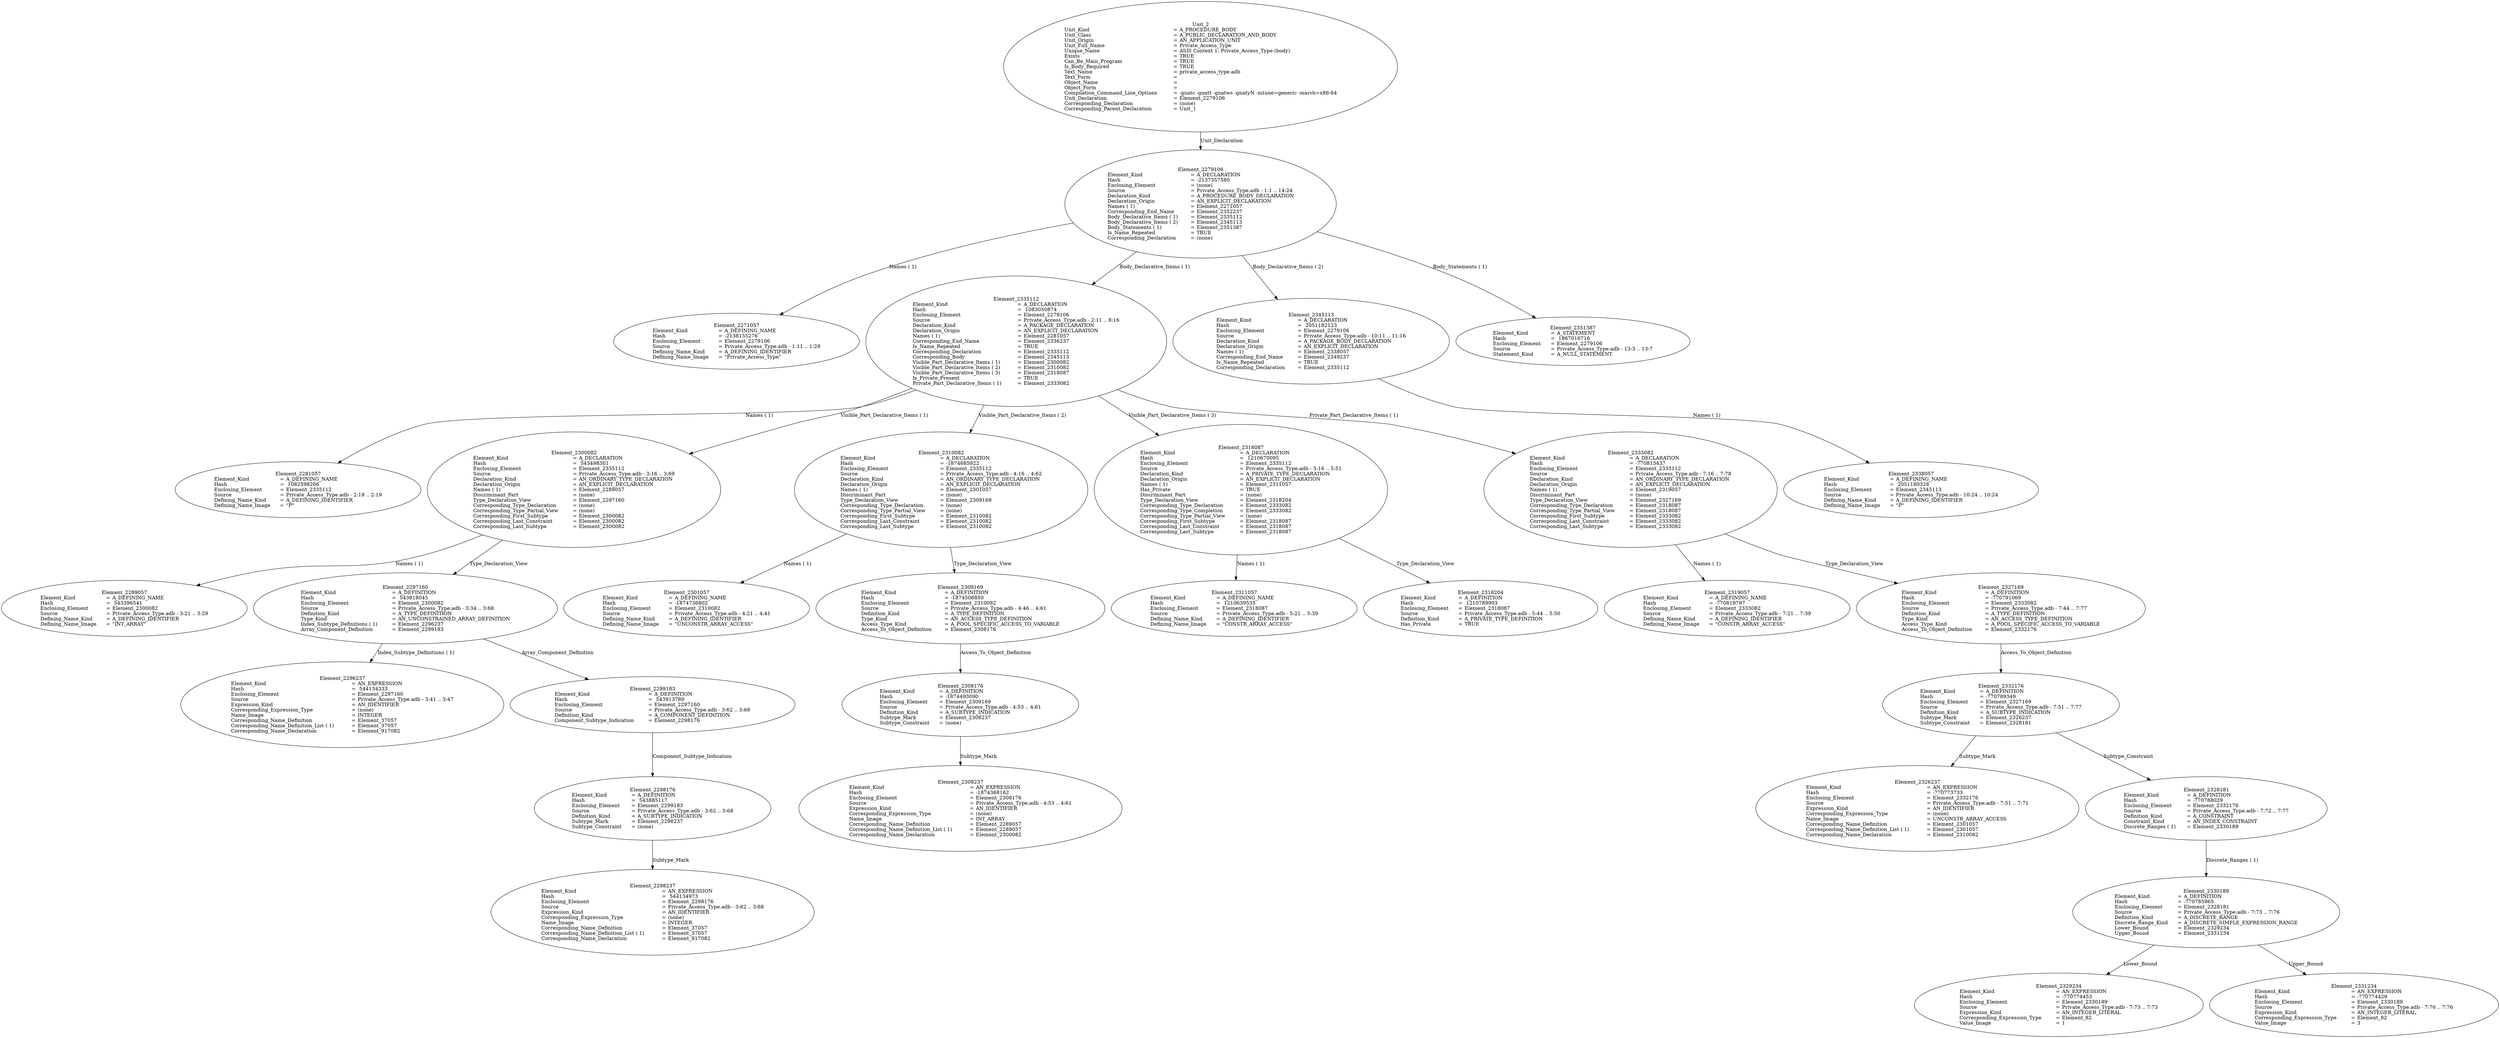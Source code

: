 digraph "private_access_type.adt" {
  Unit_2 -> Element_2279106
      [ label=Unit_Declaration ];
  Unit_2
      [ label=<<TABLE BORDER="0" CELLBORDER="0" CELLSPACING="0" CELLPADDING="0"> 
          <TR><TD COLSPAN="3">Unit_2</TD></TR>
          <TR><TD ALIGN="LEFT">Unit_Kind   </TD><TD> = </TD><TD ALIGN="LEFT">A_PROCEDURE_BODY</TD></TR>
          <TR><TD ALIGN="LEFT">Unit_Class   </TD><TD> = </TD><TD ALIGN="LEFT">A_PUBLIC_DECLARATION_AND_BODY</TD></TR>
          <TR><TD ALIGN="LEFT">Unit_Origin   </TD><TD> = </TD><TD ALIGN="LEFT">AN_APPLICATION_UNIT</TD></TR>
          <TR><TD ALIGN="LEFT">Unit_Full_Name    </TD><TD> = </TD><TD ALIGN="LEFT">Private_Access_Type</TD></TR>
          <TR><TD ALIGN="LEFT">Unique_Name   </TD><TD> = </TD><TD ALIGN="LEFT">ASIS Context 1: Private_Access_Type (body)</TD></TR>
          <TR><TD ALIGN="LEFT">Exists  </TD><TD> = </TD><TD ALIGN="LEFT">TRUE</TD></TR>
          <TR><TD ALIGN="LEFT">Can_Be_Main_Program     </TD><TD> = </TD><TD ALIGN="LEFT">TRUE</TD></TR>
          <TR><TD ALIGN="LEFT">Is_Body_Required     </TD><TD> = </TD><TD ALIGN="LEFT">TRUE</TD></TR>
          <TR><TD ALIGN="LEFT">Text_Name   </TD><TD> = </TD><TD ALIGN="LEFT">private_access_type.adb</TD></TR>
          <TR><TD ALIGN="LEFT">Text_Form   </TD><TD> = </TD><TD ALIGN="LEFT"></TD></TR>
          <TR><TD ALIGN="LEFT">Object_Name   </TD><TD> = </TD><TD ALIGN="LEFT"></TD></TR>
          <TR><TD ALIGN="LEFT">Object_Form   </TD><TD> = </TD><TD ALIGN="LEFT"></TD></TR>
          <TR><TD ALIGN="LEFT">Compilation_Command_Line_Options         </TD><TD> = </TD><TD ALIGN="LEFT">-gnatc -gnatt -gnatws -gnatyN -mtune=generic -march=x86-64</TD></TR>
          <TR><TD ALIGN="LEFT">Unit_Declaration     </TD><TD> = </TD><TD ALIGN="LEFT">Element_2279106</TD></TR>
          <TR><TD ALIGN="LEFT">Corresponding_Declaration       </TD><TD> = </TD><TD ALIGN="LEFT">(none)</TD></TR>
          <TR><TD ALIGN="LEFT">Corresponding_Parent_Declaration         </TD><TD> = </TD><TD ALIGN="LEFT">Unit_1</TD></TR>
          </TABLE>> ];
  Element_2279106 -> Element_2271057
      [ label="Names ( 1)" ];
  Element_2279106 -> Element_2335112
      [ label="Body_Declarative_Items ( 1)" ];
  Element_2279106 -> Element_2345113
      [ label="Body_Declarative_Items ( 2)" ];
  Element_2279106 -> Element_2351387
      [ label="Body_Statements ( 1)" ];
  Element_2279106
      [ label=<<TABLE BORDER="0" CELLBORDER="0" CELLSPACING="0" CELLPADDING="0"> 
          <TR><TD COLSPAN="3">Element_2279106</TD></TR>
          <TR><TD ALIGN="LEFT">Element_Kind    </TD><TD> = </TD><TD ALIGN="LEFT">A_DECLARATION</TD></TR>
          <TR><TD ALIGN="LEFT">Hash  </TD><TD> = </TD><TD ALIGN="LEFT">-2137357580</TD></TR>
          <TR><TD ALIGN="LEFT">Enclosing_Element     </TD><TD> = </TD><TD ALIGN="LEFT">(none)</TD></TR>
          <TR><TD ALIGN="LEFT">Source  </TD><TD> = </TD><TD ALIGN="LEFT">Private_Access_Type.adb - 1:1 .. 14:24</TD></TR>
          <TR><TD ALIGN="LEFT">Declaration_Kind     </TD><TD> = </TD><TD ALIGN="LEFT">A_PROCEDURE_BODY_DECLARATION</TD></TR>
          <TR><TD ALIGN="LEFT">Declaration_Origin     </TD><TD> = </TD><TD ALIGN="LEFT">AN_EXPLICIT_DECLARATION</TD></TR>
          <TR><TD ALIGN="LEFT">Names ( 1)   </TD><TD> = </TD><TD ALIGN="LEFT">Element_2271057</TD></TR>
          <TR><TD ALIGN="LEFT">Corresponding_End_Name      </TD><TD> = </TD><TD ALIGN="LEFT">Element_2352237</TD></TR>
          <TR><TD ALIGN="LEFT">Body_Declarative_Items ( 1)       </TD><TD> = </TD><TD ALIGN="LEFT">Element_2335112</TD></TR>
          <TR><TD ALIGN="LEFT">Body_Declarative_Items ( 2)       </TD><TD> = </TD><TD ALIGN="LEFT">Element_2345113</TD></TR>
          <TR><TD ALIGN="LEFT">Body_Statements ( 1)      </TD><TD> = </TD><TD ALIGN="LEFT">Element_2351387</TD></TR>
          <TR><TD ALIGN="LEFT">Is_Name_Repeated     </TD><TD> = </TD><TD ALIGN="LEFT">TRUE</TD></TR>
          <TR><TD ALIGN="LEFT">Corresponding_Declaration       </TD><TD> = </TD><TD ALIGN="LEFT">(none)</TD></TR>
          </TABLE>> ];
  Element_2271057
      [ label=<<TABLE BORDER="0" CELLBORDER="0" CELLSPACING="0" CELLPADDING="0"> 
          <TR><TD COLSPAN="3">Element_2271057</TD></TR>
          <TR><TD ALIGN="LEFT">Element_Kind    </TD><TD> = </TD><TD ALIGN="LEFT">A_DEFINING_NAME</TD></TR>
          <TR><TD ALIGN="LEFT">Hash  </TD><TD> = </TD><TD ALIGN="LEFT">-2138155276</TD></TR>
          <TR><TD ALIGN="LEFT">Enclosing_Element     </TD><TD> = </TD><TD ALIGN="LEFT">Element_2279106</TD></TR>
          <TR><TD ALIGN="LEFT">Source  </TD><TD> = </TD><TD ALIGN="LEFT">Private_Access_Type.adb - 1:11 .. 1:29</TD></TR>
          <TR><TD ALIGN="LEFT">Defining_Name_Kind     </TD><TD> = </TD><TD ALIGN="LEFT">A_DEFINING_IDENTIFIER</TD></TR>
          <TR><TD ALIGN="LEFT">Defining_Name_Image     </TD><TD> = </TD><TD ALIGN="LEFT">"Private_Access_Type"</TD></TR>
          </TABLE>> ];
  Element_2335112 -> Element_2281057
      [ label="Names ( 1)" ];
  Element_2335112 -> Element_2300082
      [ label="Visible_Part_Declarative_Items ( 1)" ];
  Element_2335112 -> Element_2310082
      [ label="Visible_Part_Declarative_Items ( 2)" ];
  Element_2335112 -> Element_2318087
      [ label="Visible_Part_Declarative_Items ( 3)" ];
  Element_2335112 -> Element_2333082
      [ label="Private_Part_Declarative_Items ( 1)" ];
  Element_2335112
      [ label=<<TABLE BORDER="0" CELLBORDER="0" CELLSPACING="0" CELLPADDING="0"> 
          <TR><TD COLSPAN="3">Element_2335112</TD></TR>
          <TR><TD ALIGN="LEFT">Element_Kind    </TD><TD> = </TD><TD ALIGN="LEFT">A_DECLARATION</TD></TR>
          <TR><TD ALIGN="LEFT">Hash  </TD><TD> = </TD><TD ALIGN="LEFT"> 1083050874</TD></TR>
          <TR><TD ALIGN="LEFT">Enclosing_Element     </TD><TD> = </TD><TD ALIGN="LEFT">Element_2279106</TD></TR>
          <TR><TD ALIGN="LEFT">Source  </TD><TD> = </TD><TD ALIGN="LEFT">Private_Access_Type.adb - 2:11 .. 8:16</TD></TR>
          <TR><TD ALIGN="LEFT">Declaration_Kind     </TD><TD> = </TD><TD ALIGN="LEFT">A_PACKAGE_DECLARATION</TD></TR>
          <TR><TD ALIGN="LEFT">Declaration_Origin     </TD><TD> = </TD><TD ALIGN="LEFT">AN_EXPLICIT_DECLARATION</TD></TR>
          <TR><TD ALIGN="LEFT">Names ( 1)   </TD><TD> = </TD><TD ALIGN="LEFT">Element_2281057</TD></TR>
          <TR><TD ALIGN="LEFT">Corresponding_End_Name      </TD><TD> = </TD><TD ALIGN="LEFT">Element_2336237</TD></TR>
          <TR><TD ALIGN="LEFT">Is_Name_Repeated     </TD><TD> = </TD><TD ALIGN="LEFT">TRUE</TD></TR>
          <TR><TD ALIGN="LEFT">Corresponding_Declaration       </TD><TD> = </TD><TD ALIGN="LEFT">Element_2335112</TD></TR>
          <TR><TD ALIGN="LEFT">Corresponding_Body     </TD><TD> = </TD><TD ALIGN="LEFT">Element_2345113</TD></TR>
          <TR><TD ALIGN="LEFT">Visible_Part_Declarative_Items ( 1)         </TD><TD> = </TD><TD ALIGN="LEFT">Element_2300082</TD></TR>
          <TR><TD ALIGN="LEFT">Visible_Part_Declarative_Items ( 2)         </TD><TD> = </TD><TD ALIGN="LEFT">Element_2310082</TD></TR>
          <TR><TD ALIGN="LEFT">Visible_Part_Declarative_Items ( 3)         </TD><TD> = </TD><TD ALIGN="LEFT">Element_2318087</TD></TR>
          <TR><TD ALIGN="LEFT">Is_Private_Present     </TD><TD> = </TD><TD ALIGN="LEFT">TRUE</TD></TR>
          <TR><TD ALIGN="LEFT">Private_Part_Declarative_Items ( 1)         </TD><TD> = </TD><TD ALIGN="LEFT">Element_2333082</TD></TR>
          </TABLE>> ];
  Element_2281057
      [ label=<<TABLE BORDER="0" CELLBORDER="0" CELLSPACING="0" CELLPADDING="0"> 
          <TR><TD COLSPAN="3">Element_2281057</TD></TR>
          <TR><TD ALIGN="LEFT">Element_Kind    </TD><TD> = </TD><TD ALIGN="LEFT">A_DEFINING_NAME</TD></TR>
          <TR><TD ALIGN="LEFT">Hash  </TD><TD> = </TD><TD ALIGN="LEFT"> 1082598266</TD></TR>
          <TR><TD ALIGN="LEFT">Enclosing_Element     </TD><TD> = </TD><TD ALIGN="LEFT">Element_2335112</TD></TR>
          <TR><TD ALIGN="LEFT">Source  </TD><TD> = </TD><TD ALIGN="LEFT">Private_Access_Type.adb - 2:19 .. 2:19</TD></TR>
          <TR><TD ALIGN="LEFT">Defining_Name_Kind     </TD><TD> = </TD><TD ALIGN="LEFT">A_DEFINING_IDENTIFIER</TD></TR>
          <TR><TD ALIGN="LEFT">Defining_Name_Image     </TD><TD> = </TD><TD ALIGN="LEFT">"P"</TD></TR>
          </TABLE>> ];
  Element_2300082 -> Element_2289057
      [ label="Names ( 1)" ];
  Element_2300082 -> Element_2297160
      [ label=Type_Declaration_View ];
  Element_2300082
      [ label=<<TABLE BORDER="0" CELLBORDER="0" CELLSPACING="0" CELLPADDING="0"> 
          <TR><TD COLSPAN="3">Element_2300082</TD></TR>
          <TR><TD ALIGN="LEFT">Element_Kind    </TD><TD> = </TD><TD ALIGN="LEFT">A_DECLARATION</TD></TR>
          <TR><TD ALIGN="LEFT">Hash  </TD><TD> = </TD><TD ALIGN="LEFT"> 543498301</TD></TR>
          <TR><TD ALIGN="LEFT">Enclosing_Element     </TD><TD> = </TD><TD ALIGN="LEFT">Element_2335112</TD></TR>
          <TR><TD ALIGN="LEFT">Source  </TD><TD> = </TD><TD ALIGN="LEFT">Private_Access_Type.adb - 3:16 .. 3:69</TD></TR>
          <TR><TD ALIGN="LEFT">Declaration_Kind     </TD><TD> = </TD><TD ALIGN="LEFT">AN_ORDINARY_TYPE_DECLARATION</TD></TR>
          <TR><TD ALIGN="LEFT">Declaration_Origin     </TD><TD> = </TD><TD ALIGN="LEFT">AN_EXPLICIT_DECLARATION</TD></TR>
          <TR><TD ALIGN="LEFT">Names ( 1)   </TD><TD> = </TD><TD ALIGN="LEFT">Element_2289057</TD></TR>
          <TR><TD ALIGN="LEFT">Discriminant_Part     </TD><TD> = </TD><TD ALIGN="LEFT">(none)</TD></TR>
          <TR><TD ALIGN="LEFT">Type_Declaration_View      </TD><TD> = </TD><TD ALIGN="LEFT">Element_2297160</TD></TR>
          <TR><TD ALIGN="LEFT">Corresponding_Type_Declaration        </TD><TD> = </TD><TD ALIGN="LEFT">(none)</TD></TR>
          <TR><TD ALIGN="LEFT">Corresponding_Type_Partial_View        </TD><TD> = </TD><TD ALIGN="LEFT">(none)</TD></TR>
          <TR><TD ALIGN="LEFT">Corresponding_First_Subtype       </TD><TD> = </TD><TD ALIGN="LEFT">Element_2300082</TD></TR>
          <TR><TD ALIGN="LEFT">Corresponding_Last_Constraint        </TD><TD> = </TD><TD ALIGN="LEFT">Element_2300082</TD></TR>
          <TR><TD ALIGN="LEFT">Corresponding_Last_Subtype       </TD><TD> = </TD><TD ALIGN="LEFT">Element_2300082</TD></TR>
          </TABLE>> ];
  Element_2289057
      [ label=<<TABLE BORDER="0" CELLBORDER="0" CELLSPACING="0" CELLPADDING="0"> 
          <TR><TD COLSPAN="3">Element_2289057</TD></TR>
          <TR><TD ALIGN="LEFT">Element_Kind    </TD><TD> = </TD><TD ALIGN="LEFT">A_DEFINING_NAME</TD></TR>
          <TR><TD ALIGN="LEFT">Hash  </TD><TD> = </TD><TD ALIGN="LEFT"> 543396541</TD></TR>
          <TR><TD ALIGN="LEFT">Enclosing_Element     </TD><TD> = </TD><TD ALIGN="LEFT">Element_2300082</TD></TR>
          <TR><TD ALIGN="LEFT">Source  </TD><TD> = </TD><TD ALIGN="LEFT">Private_Access_Type.adb - 3:21 .. 3:29</TD></TR>
          <TR><TD ALIGN="LEFT">Defining_Name_Kind     </TD><TD> = </TD><TD ALIGN="LEFT">A_DEFINING_IDENTIFIER</TD></TR>
          <TR><TD ALIGN="LEFT">Defining_Name_Image     </TD><TD> = </TD><TD ALIGN="LEFT">"INT_ARRAY"</TD></TR>
          </TABLE>> ];
  Element_2297160 -> Element_2296237
      [ label="Index_Subtype_Definitions ( 1)" ];
  Element_2297160 -> Element_2299183
      [ label=Array_Component_Definition ];
  Element_2297160
      [ label=<<TABLE BORDER="0" CELLBORDER="0" CELLSPACING="0" CELLPADDING="0"> 
          <TR><TD COLSPAN="3">Element_2297160</TD></TR>
          <TR><TD ALIGN="LEFT">Element_Kind    </TD><TD> = </TD><TD ALIGN="LEFT">A_DEFINITION</TD></TR>
          <TR><TD ALIGN="LEFT">Hash  </TD><TD> = </TD><TD ALIGN="LEFT"> 543818045</TD></TR>
          <TR><TD ALIGN="LEFT">Enclosing_Element     </TD><TD> = </TD><TD ALIGN="LEFT">Element_2300082</TD></TR>
          <TR><TD ALIGN="LEFT">Source  </TD><TD> = </TD><TD ALIGN="LEFT">Private_Access_Type.adb - 3:34 .. 3:68</TD></TR>
          <TR><TD ALIGN="LEFT">Definition_Kind    </TD><TD> = </TD><TD ALIGN="LEFT">A_TYPE_DEFINITION</TD></TR>
          <TR><TD ALIGN="LEFT">Type_Kind   </TD><TD> = </TD><TD ALIGN="LEFT">AN_UNCONSTRAINED_ARRAY_DEFINITION</TD></TR>
          <TR><TD ALIGN="LEFT">Index_Subtype_Definitions ( 1)        </TD><TD> = </TD><TD ALIGN="LEFT">Element_2296237</TD></TR>
          <TR><TD ALIGN="LEFT">Array_Component_Definition       </TD><TD> = </TD><TD ALIGN="LEFT">Element_2299183</TD></TR>
          </TABLE>> ];
  Element_2296237
      [ label=<<TABLE BORDER="0" CELLBORDER="0" CELLSPACING="0" CELLPADDING="0"> 
          <TR><TD COLSPAN="3">Element_2296237</TD></TR>
          <TR><TD ALIGN="LEFT">Element_Kind    </TD><TD> = </TD><TD ALIGN="LEFT">AN_EXPRESSION</TD></TR>
          <TR><TD ALIGN="LEFT">Hash  </TD><TD> = </TD><TD ALIGN="LEFT"> 544134333</TD></TR>
          <TR><TD ALIGN="LEFT">Enclosing_Element     </TD><TD> = </TD><TD ALIGN="LEFT">Element_2297160</TD></TR>
          <TR><TD ALIGN="LEFT">Source  </TD><TD> = </TD><TD ALIGN="LEFT">Private_Access_Type.adb - 3:41 .. 3:47</TD></TR>
          <TR><TD ALIGN="LEFT">Expression_Kind    </TD><TD> = </TD><TD ALIGN="LEFT">AN_IDENTIFIER</TD></TR>
          <TR><TD ALIGN="LEFT">Corresponding_Expression_Type        </TD><TD> = </TD><TD ALIGN="LEFT">(none)</TD></TR>
          <TR><TD ALIGN="LEFT">Name_Image   </TD><TD> = </TD><TD ALIGN="LEFT">INTEGER</TD></TR>
          <TR><TD ALIGN="LEFT">Corresponding_Name_Definition        </TD><TD> = </TD><TD ALIGN="LEFT">Element_37057</TD></TR>
          <TR><TD ALIGN="LEFT">Corresponding_Name_Definition_List ( 1)          </TD><TD> = </TD><TD ALIGN="LEFT">Element_37057</TD></TR>
          <TR><TD ALIGN="LEFT">Corresponding_Name_Declaration        </TD><TD> = </TD><TD ALIGN="LEFT">Element_917082</TD></TR>
          </TABLE>> ];
  Element_2299183 -> Element_2298176
      [ label=Component_Subtype_Indication ];
  Element_2299183
      [ label=<<TABLE BORDER="0" CELLBORDER="0" CELLSPACING="0" CELLPADDING="0"> 
          <TR><TD COLSPAN="3">Element_2299183</TD></TR>
          <TR><TD ALIGN="LEFT">Element_Kind    </TD><TD> = </TD><TD ALIGN="LEFT">A_DEFINITION</TD></TR>
          <TR><TD ALIGN="LEFT">Hash  </TD><TD> = </TD><TD ALIGN="LEFT"> 543913789</TD></TR>
          <TR><TD ALIGN="LEFT">Enclosing_Element     </TD><TD> = </TD><TD ALIGN="LEFT">Element_2297160</TD></TR>
          <TR><TD ALIGN="LEFT">Source  </TD><TD> = </TD><TD ALIGN="LEFT">Private_Access_Type.adb - 3:62 .. 3:68</TD></TR>
          <TR><TD ALIGN="LEFT">Definition_Kind    </TD><TD> = </TD><TD ALIGN="LEFT">A_COMPONENT_DEFINITION</TD></TR>
          <TR><TD ALIGN="LEFT">Component_Subtype_Indication        </TD><TD> = </TD><TD ALIGN="LEFT">Element_2298176</TD></TR>
          </TABLE>> ];
  Element_2298176 -> Element_2298237
      [ label=Subtype_Mark ];
  Element_2298176
      [ label=<<TABLE BORDER="0" CELLBORDER="0" CELLSPACING="0" CELLPADDING="0"> 
          <TR><TD COLSPAN="3">Element_2298176</TD></TR>
          <TR><TD ALIGN="LEFT">Element_Kind    </TD><TD> = </TD><TD ALIGN="LEFT">A_DEFINITION</TD></TR>
          <TR><TD ALIGN="LEFT">Hash  </TD><TD> = </TD><TD ALIGN="LEFT"> 543885117</TD></TR>
          <TR><TD ALIGN="LEFT">Enclosing_Element     </TD><TD> = </TD><TD ALIGN="LEFT">Element_2299183</TD></TR>
          <TR><TD ALIGN="LEFT">Source  </TD><TD> = </TD><TD ALIGN="LEFT">Private_Access_Type.adb - 3:62 .. 3:68</TD></TR>
          <TR><TD ALIGN="LEFT">Definition_Kind    </TD><TD> = </TD><TD ALIGN="LEFT">A_SUBTYPE_INDICATION</TD></TR>
          <TR><TD ALIGN="LEFT">Subtype_Mark    </TD><TD> = </TD><TD ALIGN="LEFT">Element_2298237</TD></TR>
          <TR><TD ALIGN="LEFT">Subtype_Constraint     </TD><TD> = </TD><TD ALIGN="LEFT">(none)</TD></TR>
          </TABLE>> ];
  Element_2298237
      [ label=<<TABLE BORDER="0" CELLBORDER="0" CELLSPACING="0" CELLPADDING="0"> 
          <TR><TD COLSPAN="3">Element_2298237</TD></TR>
          <TR><TD ALIGN="LEFT">Element_Kind    </TD><TD> = </TD><TD ALIGN="LEFT">AN_EXPRESSION</TD></TR>
          <TR><TD ALIGN="LEFT">Hash  </TD><TD> = </TD><TD ALIGN="LEFT"> 544134973</TD></TR>
          <TR><TD ALIGN="LEFT">Enclosing_Element     </TD><TD> = </TD><TD ALIGN="LEFT">Element_2298176</TD></TR>
          <TR><TD ALIGN="LEFT">Source  </TD><TD> = </TD><TD ALIGN="LEFT">Private_Access_Type.adb - 3:62 .. 3:68</TD></TR>
          <TR><TD ALIGN="LEFT">Expression_Kind    </TD><TD> = </TD><TD ALIGN="LEFT">AN_IDENTIFIER</TD></TR>
          <TR><TD ALIGN="LEFT">Corresponding_Expression_Type        </TD><TD> = </TD><TD ALIGN="LEFT">(none)</TD></TR>
          <TR><TD ALIGN="LEFT">Name_Image   </TD><TD> = </TD><TD ALIGN="LEFT">INTEGER</TD></TR>
          <TR><TD ALIGN="LEFT">Corresponding_Name_Definition        </TD><TD> = </TD><TD ALIGN="LEFT">Element_37057</TD></TR>
          <TR><TD ALIGN="LEFT">Corresponding_Name_Definition_List ( 1)          </TD><TD> = </TD><TD ALIGN="LEFT">Element_37057</TD></TR>
          <TR><TD ALIGN="LEFT">Corresponding_Name_Declaration        </TD><TD> = </TD><TD ALIGN="LEFT">Element_917082</TD></TR>
          </TABLE>> ];
  Element_2310082 -> Element_2301057
      [ label="Names ( 1)" ];
  Element_2310082 -> Element_2309169
      [ label=Type_Declaration_View ];
  Element_2310082
      [ label=<<TABLE BORDER="0" CELLBORDER="0" CELLSPACING="0" CELLPADDING="0"> 
          <TR><TD COLSPAN="3">Element_2310082</TD></TR>
          <TR><TD ALIGN="LEFT">Element_Kind    </TD><TD> = </TD><TD ALIGN="LEFT">A_DECLARATION</TD></TR>
          <TR><TD ALIGN="LEFT">Hash  </TD><TD> = </TD><TD ALIGN="LEFT">-1874685922</TD></TR>
          <TR><TD ALIGN="LEFT">Enclosing_Element     </TD><TD> = </TD><TD ALIGN="LEFT">Element_2335112</TD></TR>
          <TR><TD ALIGN="LEFT">Source  </TD><TD> = </TD><TD ALIGN="LEFT">Private_Access_Type.adb - 4:16 .. 4:62</TD></TR>
          <TR><TD ALIGN="LEFT">Declaration_Kind     </TD><TD> = </TD><TD ALIGN="LEFT">AN_ORDINARY_TYPE_DECLARATION</TD></TR>
          <TR><TD ALIGN="LEFT">Declaration_Origin     </TD><TD> = </TD><TD ALIGN="LEFT">AN_EXPLICIT_DECLARATION</TD></TR>
          <TR><TD ALIGN="LEFT">Names ( 1)   </TD><TD> = </TD><TD ALIGN="LEFT">Element_2301057</TD></TR>
          <TR><TD ALIGN="LEFT">Discriminant_Part     </TD><TD> = </TD><TD ALIGN="LEFT">(none)</TD></TR>
          <TR><TD ALIGN="LEFT">Type_Declaration_View      </TD><TD> = </TD><TD ALIGN="LEFT">Element_2309169</TD></TR>
          <TR><TD ALIGN="LEFT">Corresponding_Type_Declaration        </TD><TD> = </TD><TD ALIGN="LEFT">(none)</TD></TR>
          <TR><TD ALIGN="LEFT">Corresponding_Type_Partial_View        </TD><TD> = </TD><TD ALIGN="LEFT">(none)</TD></TR>
          <TR><TD ALIGN="LEFT">Corresponding_First_Subtype       </TD><TD> = </TD><TD ALIGN="LEFT">Element_2310082</TD></TR>
          <TR><TD ALIGN="LEFT">Corresponding_Last_Constraint        </TD><TD> = </TD><TD ALIGN="LEFT">Element_2310082</TD></TR>
          <TR><TD ALIGN="LEFT">Corresponding_Last_Subtype       </TD><TD> = </TD><TD ALIGN="LEFT">Element_2310082</TD></TR>
          </TABLE>> ];
  Element_2301057
      [ label=<<TABLE BORDER="0" CELLBORDER="0" CELLSPACING="0" CELLPADDING="0"> 
          <TR><TD COLSPAN="3">Element_2301057</TD></TR>
          <TR><TD ALIGN="LEFT">Element_Kind    </TD><TD> = </TD><TD ALIGN="LEFT">A_DEFINING_NAME</TD></TR>
          <TR><TD ALIGN="LEFT">Hash  </TD><TD> = </TD><TD ALIGN="LEFT">-1874736802</TD></TR>
          <TR><TD ALIGN="LEFT">Enclosing_Element     </TD><TD> = </TD><TD ALIGN="LEFT">Element_2310082</TD></TR>
          <TR><TD ALIGN="LEFT">Source  </TD><TD> = </TD><TD ALIGN="LEFT">Private_Access_Type.adb - 4:21 .. 4:41</TD></TR>
          <TR><TD ALIGN="LEFT">Defining_Name_Kind     </TD><TD> = </TD><TD ALIGN="LEFT">A_DEFINING_IDENTIFIER</TD></TR>
          <TR><TD ALIGN="LEFT">Defining_Name_Image     </TD><TD> = </TD><TD ALIGN="LEFT">"UNCONSTR_ARRAY_ACCESS"</TD></TR>
          </TABLE>> ];
  Element_2309169 -> Element_2308176
      [ label=Access_To_Object_Definition ];
  Element_2309169
      [ label=<<TABLE BORDER="0" CELLBORDER="0" CELLSPACING="0" CELLPADDING="0"> 
          <TR><TD COLSPAN="3">Element_2309169</TD></TR>
          <TR><TD ALIGN="LEFT">Element_Kind    </TD><TD> = </TD><TD ALIGN="LEFT">A_DEFINITION</TD></TR>
          <TR><TD ALIGN="LEFT">Hash  </TD><TD> = </TD><TD ALIGN="LEFT">-1874506850</TD></TR>
          <TR><TD ALIGN="LEFT">Enclosing_Element     </TD><TD> = </TD><TD ALIGN="LEFT">Element_2310082</TD></TR>
          <TR><TD ALIGN="LEFT">Source  </TD><TD> = </TD><TD ALIGN="LEFT">Private_Access_Type.adb - 4:46 .. 4:61</TD></TR>
          <TR><TD ALIGN="LEFT">Definition_Kind    </TD><TD> = </TD><TD ALIGN="LEFT">A_TYPE_DEFINITION</TD></TR>
          <TR><TD ALIGN="LEFT">Type_Kind   </TD><TD> = </TD><TD ALIGN="LEFT">AN_ACCESS_TYPE_DEFINITION</TD></TR>
          <TR><TD ALIGN="LEFT">Access_Type_Kind     </TD><TD> = </TD><TD ALIGN="LEFT">A_POOL_SPECIFIC_ACCESS_TO_VARIABLE</TD></TR>
          <TR><TD ALIGN="LEFT">Access_To_Object_Definition       </TD><TD> = </TD><TD ALIGN="LEFT">Element_2308176</TD></TR>
          </TABLE>> ];
  Element_2308176 -> Element_2308237
      [ label=Subtype_Mark ];
  Element_2308176
      [ label=<<TABLE BORDER="0" CELLBORDER="0" CELLSPACING="0" CELLPADDING="0"> 
          <TR><TD COLSPAN="3">Element_2308176</TD></TR>
          <TR><TD ALIGN="LEFT">Element_Kind    </TD><TD> = </TD><TD ALIGN="LEFT">A_DEFINITION</TD></TR>
          <TR><TD ALIGN="LEFT">Hash  </TD><TD> = </TD><TD ALIGN="LEFT">-1874493090</TD></TR>
          <TR><TD ALIGN="LEFT">Enclosing_Element     </TD><TD> = </TD><TD ALIGN="LEFT">Element_2309169</TD></TR>
          <TR><TD ALIGN="LEFT">Source  </TD><TD> = </TD><TD ALIGN="LEFT">Private_Access_Type.adb - 4:53 .. 4:61</TD></TR>
          <TR><TD ALIGN="LEFT">Definition_Kind    </TD><TD> = </TD><TD ALIGN="LEFT">A_SUBTYPE_INDICATION</TD></TR>
          <TR><TD ALIGN="LEFT">Subtype_Mark    </TD><TD> = </TD><TD ALIGN="LEFT">Element_2308237</TD></TR>
          <TR><TD ALIGN="LEFT">Subtype_Constraint     </TD><TD> = </TD><TD ALIGN="LEFT">(none)</TD></TR>
          </TABLE>> ];
  Element_2308237
      [ label=<<TABLE BORDER="0" CELLBORDER="0" CELLSPACING="0" CELLPADDING="0"> 
          <TR><TD COLSPAN="3">Element_2308237</TD></TR>
          <TR><TD ALIGN="LEFT">Element_Kind    </TD><TD> = </TD><TD ALIGN="LEFT">AN_EXPRESSION</TD></TR>
          <TR><TD ALIGN="LEFT">Hash  </TD><TD> = </TD><TD ALIGN="LEFT">-1874368162</TD></TR>
          <TR><TD ALIGN="LEFT">Enclosing_Element     </TD><TD> = </TD><TD ALIGN="LEFT">Element_2308176</TD></TR>
          <TR><TD ALIGN="LEFT">Source  </TD><TD> = </TD><TD ALIGN="LEFT">Private_Access_Type.adb - 4:53 .. 4:61</TD></TR>
          <TR><TD ALIGN="LEFT">Expression_Kind    </TD><TD> = </TD><TD ALIGN="LEFT">AN_IDENTIFIER</TD></TR>
          <TR><TD ALIGN="LEFT">Corresponding_Expression_Type        </TD><TD> = </TD><TD ALIGN="LEFT">(none)</TD></TR>
          <TR><TD ALIGN="LEFT">Name_Image   </TD><TD> = </TD><TD ALIGN="LEFT">INT_ARRAY</TD></TR>
          <TR><TD ALIGN="LEFT">Corresponding_Name_Definition        </TD><TD> = </TD><TD ALIGN="LEFT">Element_2289057</TD></TR>
          <TR><TD ALIGN="LEFT">Corresponding_Name_Definition_List ( 1)          </TD><TD> = </TD><TD ALIGN="LEFT">Element_2289057</TD></TR>
          <TR><TD ALIGN="LEFT">Corresponding_Name_Declaration        </TD><TD> = </TD><TD ALIGN="LEFT">Element_2300082</TD></TR>
          </TABLE>> ];
  Element_2318087 -> Element_2311057
      [ label="Names ( 1)" ];
  Element_2318087 -> Element_2318204
      [ label=Type_Declaration_View ];
  Element_2318087
      [ label=<<TABLE BORDER="0" CELLBORDER="0" CELLSPACING="0" CELLPADDING="0"> 
          <TR><TD COLSPAN="3">Element_2318087</TD></TR>
          <TR><TD ALIGN="LEFT">Element_Kind    </TD><TD> = </TD><TD ALIGN="LEFT">A_DECLARATION</TD></TR>
          <TR><TD ALIGN="LEFT">Hash  </TD><TD> = </TD><TD ALIGN="LEFT"> 1210670095</TD></TR>
          <TR><TD ALIGN="LEFT">Enclosing_Element     </TD><TD> = </TD><TD ALIGN="LEFT">Element_2335112</TD></TR>
          <TR><TD ALIGN="LEFT">Source  </TD><TD> = </TD><TD ALIGN="LEFT">Private_Access_Type.adb - 5:16 .. 5:51</TD></TR>
          <TR><TD ALIGN="LEFT">Declaration_Kind     </TD><TD> = </TD><TD ALIGN="LEFT">A_PRIVATE_TYPE_DECLARATION</TD></TR>
          <TR><TD ALIGN="LEFT">Declaration_Origin     </TD><TD> = </TD><TD ALIGN="LEFT">AN_EXPLICIT_DECLARATION</TD></TR>
          <TR><TD ALIGN="LEFT">Names ( 1)   </TD><TD> = </TD><TD ALIGN="LEFT">Element_2311057</TD></TR>
          <TR><TD ALIGN="LEFT">Has_Private   </TD><TD> = </TD><TD ALIGN="LEFT">TRUE</TD></TR>
          <TR><TD ALIGN="LEFT">Discriminant_Part     </TD><TD> = </TD><TD ALIGN="LEFT">(none)</TD></TR>
          <TR><TD ALIGN="LEFT">Type_Declaration_View      </TD><TD> = </TD><TD ALIGN="LEFT">Element_2318204</TD></TR>
          <TR><TD ALIGN="LEFT">Corresponding_Type_Declaration        </TD><TD> = </TD><TD ALIGN="LEFT">Element_2333082</TD></TR>
          <TR><TD ALIGN="LEFT">Corresponding_Type_Completion        </TD><TD> = </TD><TD ALIGN="LEFT">Element_2333082</TD></TR>
          <TR><TD ALIGN="LEFT">Corresponding_Type_Partial_View        </TD><TD> = </TD><TD ALIGN="LEFT">(none)</TD></TR>
          <TR><TD ALIGN="LEFT">Corresponding_First_Subtype       </TD><TD> = </TD><TD ALIGN="LEFT">Element_2318087</TD></TR>
          <TR><TD ALIGN="LEFT">Corresponding_Last_Constraint        </TD><TD> = </TD><TD ALIGN="LEFT">Element_2318087</TD></TR>
          <TR><TD ALIGN="LEFT">Corresponding_Last_Subtype       </TD><TD> = </TD><TD ALIGN="LEFT">Element_2318087</TD></TR>
          </TABLE>> ];
  Element_2311057
      [ label=<<TABLE BORDER="0" CELLBORDER="0" CELLSPACING="0" CELLPADDING="0"> 
          <TR><TD COLSPAN="3">Element_2311057</TD></TR>
          <TR><TD ALIGN="LEFT">Element_Kind    </TD><TD> = </TD><TD ALIGN="LEFT">A_DEFINING_NAME</TD></TR>
          <TR><TD ALIGN="LEFT">Hash  </TD><TD> = </TD><TD ALIGN="LEFT"> 1210639535</TD></TR>
          <TR><TD ALIGN="LEFT">Enclosing_Element     </TD><TD> = </TD><TD ALIGN="LEFT">Element_2318087</TD></TR>
          <TR><TD ALIGN="LEFT">Source  </TD><TD> = </TD><TD ALIGN="LEFT">Private_Access_Type.adb - 5:21 .. 5:39</TD></TR>
          <TR><TD ALIGN="LEFT">Defining_Name_Kind     </TD><TD> = </TD><TD ALIGN="LEFT">A_DEFINING_IDENTIFIER</TD></TR>
          <TR><TD ALIGN="LEFT">Defining_Name_Image     </TD><TD> = </TD><TD ALIGN="LEFT">"CONSTR_ARRAY_ACCESS"</TD></TR>
          </TABLE>> ];
  Element_2318204
      [ label=<<TABLE BORDER="0" CELLBORDER="0" CELLSPACING="0" CELLPADDING="0"> 
          <TR><TD COLSPAN="3">Element_2318204</TD></TR>
          <TR><TD ALIGN="LEFT">Element_Kind    </TD><TD> = </TD><TD ALIGN="LEFT">A_DEFINITION</TD></TR>
          <TR><TD ALIGN="LEFT">Hash  </TD><TD> = </TD><TD ALIGN="LEFT"> 1210789903</TD></TR>
          <TR><TD ALIGN="LEFT">Enclosing_Element     </TD><TD> = </TD><TD ALIGN="LEFT">Element_2318087</TD></TR>
          <TR><TD ALIGN="LEFT">Source  </TD><TD> = </TD><TD ALIGN="LEFT">Private_Access_Type.adb - 5:44 .. 5:50</TD></TR>
          <TR><TD ALIGN="LEFT">Definition_Kind    </TD><TD> = </TD><TD ALIGN="LEFT">A_PRIVATE_TYPE_DEFINITION</TD></TR>
          <TR><TD ALIGN="LEFT">Has_Private   </TD><TD> = </TD><TD ALIGN="LEFT">TRUE</TD></TR>
          </TABLE>> ];
  Element_2333082 -> Element_2319057
      [ label="Names ( 1)" ];
  Element_2333082 -> Element_2327169
      [ label=Type_Declaration_View ];
  Element_2333082
      [ label=<<TABLE BORDER="0" CELLBORDER="0" CELLSPACING="0" CELLPADDING="0"> 
          <TR><TD COLSPAN="3">Element_2333082</TD></TR>
          <TR><TD ALIGN="LEFT">Element_Kind    </TD><TD> = </TD><TD ALIGN="LEFT">A_DECLARATION</TD></TR>
          <TR><TD ALIGN="LEFT">Hash  </TD><TD> = </TD><TD ALIGN="LEFT">-770813437</TD></TR>
          <TR><TD ALIGN="LEFT">Enclosing_Element     </TD><TD> = </TD><TD ALIGN="LEFT">Element_2335112</TD></TR>
          <TR><TD ALIGN="LEFT">Source  </TD><TD> = </TD><TD ALIGN="LEFT">Private_Access_Type.adb - 7:16 .. 7:78</TD></TR>
          <TR><TD ALIGN="LEFT">Declaration_Kind     </TD><TD> = </TD><TD ALIGN="LEFT">AN_ORDINARY_TYPE_DECLARATION</TD></TR>
          <TR><TD ALIGN="LEFT">Declaration_Origin     </TD><TD> = </TD><TD ALIGN="LEFT">AN_EXPLICIT_DECLARATION</TD></TR>
          <TR><TD ALIGN="LEFT">Names ( 1)   </TD><TD> = </TD><TD ALIGN="LEFT">Element_2319057</TD></TR>
          <TR><TD ALIGN="LEFT">Discriminant_Part     </TD><TD> = </TD><TD ALIGN="LEFT">(none)</TD></TR>
          <TR><TD ALIGN="LEFT">Type_Declaration_View      </TD><TD> = </TD><TD ALIGN="LEFT">Element_2327169</TD></TR>
          <TR><TD ALIGN="LEFT">Corresponding_Type_Declaration        </TD><TD> = </TD><TD ALIGN="LEFT">Element_2318087</TD></TR>
          <TR><TD ALIGN="LEFT">Corresponding_Type_Partial_View        </TD><TD> = </TD><TD ALIGN="LEFT">Element_2318087</TD></TR>
          <TR><TD ALIGN="LEFT">Corresponding_First_Subtype       </TD><TD> = </TD><TD ALIGN="LEFT">Element_2333082</TD></TR>
          <TR><TD ALIGN="LEFT">Corresponding_Last_Constraint        </TD><TD> = </TD><TD ALIGN="LEFT">Element_2333082</TD></TR>
          <TR><TD ALIGN="LEFT">Corresponding_Last_Subtype       </TD><TD> = </TD><TD ALIGN="LEFT">Element_2333082</TD></TR>
          </TABLE>> ];
  Element_2319057
      [ label=<<TABLE BORDER="0" CELLBORDER="0" CELLSPACING="0" CELLPADDING="0"> 
          <TR><TD COLSPAN="3">Element_2319057</TD></TR>
          <TR><TD ALIGN="LEFT">Element_Kind    </TD><TD> = </TD><TD ALIGN="LEFT">A_DEFINING_NAME</TD></TR>
          <TR><TD ALIGN="LEFT">Hash  </TD><TD> = </TD><TD ALIGN="LEFT">-770819797</TD></TR>
          <TR><TD ALIGN="LEFT">Enclosing_Element     </TD><TD> = </TD><TD ALIGN="LEFT">Element_2333082</TD></TR>
          <TR><TD ALIGN="LEFT">Source  </TD><TD> = </TD><TD ALIGN="LEFT">Private_Access_Type.adb - 7:21 .. 7:39</TD></TR>
          <TR><TD ALIGN="LEFT">Defining_Name_Kind     </TD><TD> = </TD><TD ALIGN="LEFT">A_DEFINING_IDENTIFIER</TD></TR>
          <TR><TD ALIGN="LEFT">Defining_Name_Image     </TD><TD> = </TD><TD ALIGN="LEFT">"CONSTR_ARRAY_ACCESS"</TD></TR>
          </TABLE>> ];
  Element_2327169 -> Element_2332176
      [ label=Access_To_Object_Definition ];
  Element_2327169
      [ label=<<TABLE BORDER="0" CELLBORDER="0" CELLSPACING="0" CELLPADDING="0"> 
          <TR><TD COLSPAN="3">Element_2327169</TD></TR>
          <TR><TD ALIGN="LEFT">Element_Kind    </TD><TD> = </TD><TD ALIGN="LEFT">A_DEFINITION</TD></TR>
          <TR><TD ALIGN="LEFT">Hash  </TD><TD> = </TD><TD ALIGN="LEFT">-770791069</TD></TR>
          <TR><TD ALIGN="LEFT">Enclosing_Element     </TD><TD> = </TD><TD ALIGN="LEFT">Element_2333082</TD></TR>
          <TR><TD ALIGN="LEFT">Source  </TD><TD> = </TD><TD ALIGN="LEFT">Private_Access_Type.adb - 7:44 .. 7:77</TD></TR>
          <TR><TD ALIGN="LEFT">Definition_Kind    </TD><TD> = </TD><TD ALIGN="LEFT">A_TYPE_DEFINITION</TD></TR>
          <TR><TD ALIGN="LEFT">Type_Kind   </TD><TD> = </TD><TD ALIGN="LEFT">AN_ACCESS_TYPE_DEFINITION</TD></TR>
          <TR><TD ALIGN="LEFT">Access_Type_Kind     </TD><TD> = </TD><TD ALIGN="LEFT">A_POOL_SPECIFIC_ACCESS_TO_VARIABLE</TD></TR>
          <TR><TD ALIGN="LEFT">Access_To_Object_Definition       </TD><TD> = </TD><TD ALIGN="LEFT">Element_2332176</TD></TR>
          </TABLE>> ];
  Element_2332176 -> Element_2326237
      [ label=Subtype_Mark ];
  Element_2332176 -> Element_2328181
      [ label=Subtype_Constraint ];
  Element_2332176
      [ label=<<TABLE BORDER="0" CELLBORDER="0" CELLSPACING="0" CELLPADDING="0"> 
          <TR><TD COLSPAN="3">Element_2332176</TD></TR>
          <TR><TD ALIGN="LEFT">Element_Kind    </TD><TD> = </TD><TD ALIGN="LEFT">A_DEFINITION</TD></TR>
          <TR><TD ALIGN="LEFT">Hash  </TD><TD> = </TD><TD ALIGN="LEFT">-770789349</TD></TR>
          <TR><TD ALIGN="LEFT">Enclosing_Element     </TD><TD> = </TD><TD ALIGN="LEFT">Element_2327169</TD></TR>
          <TR><TD ALIGN="LEFT">Source  </TD><TD> = </TD><TD ALIGN="LEFT">Private_Access_Type.adb - 7:51 .. 7:77</TD></TR>
          <TR><TD ALIGN="LEFT">Definition_Kind    </TD><TD> = </TD><TD ALIGN="LEFT">A_SUBTYPE_INDICATION</TD></TR>
          <TR><TD ALIGN="LEFT">Subtype_Mark    </TD><TD> = </TD><TD ALIGN="LEFT">Element_2326237</TD></TR>
          <TR><TD ALIGN="LEFT">Subtype_Constraint     </TD><TD> = </TD><TD ALIGN="LEFT">Element_2328181</TD></TR>
          </TABLE>> ];
  Element_2326237
      [ label=<<TABLE BORDER="0" CELLBORDER="0" CELLSPACING="0" CELLPADDING="0"> 
          <TR><TD COLSPAN="3">Element_2326237</TD></TR>
          <TR><TD ALIGN="LEFT">Element_Kind    </TD><TD> = </TD><TD ALIGN="LEFT">AN_EXPRESSION</TD></TR>
          <TR><TD ALIGN="LEFT">Hash  </TD><TD> = </TD><TD ALIGN="LEFT">-770773733</TD></TR>
          <TR><TD ALIGN="LEFT">Enclosing_Element     </TD><TD> = </TD><TD ALIGN="LEFT">Element_2332176</TD></TR>
          <TR><TD ALIGN="LEFT">Source  </TD><TD> = </TD><TD ALIGN="LEFT">Private_Access_Type.adb - 7:51 .. 7:71</TD></TR>
          <TR><TD ALIGN="LEFT">Expression_Kind    </TD><TD> = </TD><TD ALIGN="LEFT">AN_IDENTIFIER</TD></TR>
          <TR><TD ALIGN="LEFT">Corresponding_Expression_Type        </TD><TD> = </TD><TD ALIGN="LEFT">(none)</TD></TR>
          <TR><TD ALIGN="LEFT">Name_Image   </TD><TD> = </TD><TD ALIGN="LEFT">UNCONSTR_ARRAY_ACCESS</TD></TR>
          <TR><TD ALIGN="LEFT">Corresponding_Name_Definition        </TD><TD> = </TD><TD ALIGN="LEFT">Element_2301057</TD></TR>
          <TR><TD ALIGN="LEFT">Corresponding_Name_Definition_List ( 1)          </TD><TD> = </TD><TD ALIGN="LEFT">Element_2301057</TD></TR>
          <TR><TD ALIGN="LEFT">Corresponding_Name_Declaration        </TD><TD> = </TD><TD ALIGN="LEFT">Element_2310082</TD></TR>
          </TABLE>> ];
  Element_2328181 -> Element_2330189
      [ label="Discrete_Ranges ( 1)" ];
  Element_2328181
      [ label=<<TABLE BORDER="0" CELLBORDER="0" CELLSPACING="0" CELLPADDING="0"> 
          <TR><TD COLSPAN="3">Element_2328181</TD></TR>
          <TR><TD ALIGN="LEFT">Element_Kind    </TD><TD> = </TD><TD ALIGN="LEFT">A_DEFINITION</TD></TR>
          <TR><TD ALIGN="LEFT">Hash  </TD><TD> = </TD><TD ALIGN="LEFT">-770788029</TD></TR>
          <TR><TD ALIGN="LEFT">Enclosing_Element     </TD><TD> = </TD><TD ALIGN="LEFT">Element_2332176</TD></TR>
          <TR><TD ALIGN="LEFT">Source  </TD><TD> = </TD><TD ALIGN="LEFT">Private_Access_Type.adb - 7:72 .. 7:77</TD></TR>
          <TR><TD ALIGN="LEFT">Definition_Kind    </TD><TD> = </TD><TD ALIGN="LEFT">A_CONSTRAINT</TD></TR>
          <TR><TD ALIGN="LEFT">Constraint_Kind    </TD><TD> = </TD><TD ALIGN="LEFT">AN_INDEX_CONSTRAINT</TD></TR>
          <TR><TD ALIGN="LEFT">Discrete_Ranges ( 1)      </TD><TD> = </TD><TD ALIGN="LEFT">Element_2330189</TD></TR>
          </TABLE>> ];
  Element_2330189 -> Element_2329234
      [ label=Lower_Bound ];
  Element_2330189 -> Element_2331234
      [ label=Upper_Bound ];
  Element_2330189
      [ label=<<TABLE BORDER="0" CELLBORDER="0" CELLSPACING="0" CELLPADDING="0"> 
          <TR><TD COLSPAN="3">Element_2330189</TD></TR>
          <TR><TD ALIGN="LEFT">Element_Kind    </TD><TD> = </TD><TD ALIGN="LEFT">A_DEFINITION</TD></TR>
          <TR><TD ALIGN="LEFT">Hash  </TD><TD> = </TD><TD ALIGN="LEFT">-770785965</TD></TR>
          <TR><TD ALIGN="LEFT">Enclosing_Element     </TD><TD> = </TD><TD ALIGN="LEFT">Element_2328181</TD></TR>
          <TR><TD ALIGN="LEFT">Source  </TD><TD> = </TD><TD ALIGN="LEFT">Private_Access_Type.adb - 7:73 .. 7:76</TD></TR>
          <TR><TD ALIGN="LEFT">Definition_Kind    </TD><TD> = </TD><TD ALIGN="LEFT">A_DISCRETE_RANGE</TD></TR>
          <TR><TD ALIGN="LEFT">Discrete_Range_Kind     </TD><TD> = </TD><TD ALIGN="LEFT">A_DISCRETE_SIMPLE_EXPRESSION_RANGE</TD></TR>
          <TR><TD ALIGN="LEFT">Lower_Bound   </TD><TD> = </TD><TD ALIGN="LEFT">Element_2329234</TD></TR>
          <TR><TD ALIGN="LEFT">Upper_Bound   </TD><TD> = </TD><TD ALIGN="LEFT">Element_2331234</TD></TR>
          </TABLE>> ];
  Element_2329234
      [ label=<<TABLE BORDER="0" CELLBORDER="0" CELLSPACING="0" CELLPADDING="0"> 
          <TR><TD COLSPAN="3">Element_2329234</TD></TR>
          <TR><TD ALIGN="LEFT">Element_Kind    </TD><TD> = </TD><TD ALIGN="LEFT">AN_EXPRESSION</TD></TR>
          <TR><TD ALIGN="LEFT">Hash  </TD><TD> = </TD><TD ALIGN="LEFT">-770774453</TD></TR>
          <TR><TD ALIGN="LEFT">Enclosing_Element     </TD><TD> = </TD><TD ALIGN="LEFT">Element_2330189</TD></TR>
          <TR><TD ALIGN="LEFT">Source  </TD><TD> = </TD><TD ALIGN="LEFT">Private_Access_Type.adb - 7:73 .. 7:73</TD></TR>
          <TR><TD ALIGN="LEFT">Expression_Kind    </TD><TD> = </TD><TD ALIGN="LEFT">AN_INTEGER_LITERAL</TD></TR>
          <TR><TD ALIGN="LEFT">Corresponding_Expression_Type        </TD><TD> = </TD><TD ALIGN="LEFT">Element_82</TD></TR>
          <TR><TD ALIGN="LEFT">Value_Image   </TD><TD> = </TD><TD ALIGN="LEFT">1</TD></TR>
          </TABLE>> ];
  Element_2331234
      [ label=<<TABLE BORDER="0" CELLBORDER="0" CELLSPACING="0" CELLPADDING="0"> 
          <TR><TD COLSPAN="3">Element_2331234</TD></TR>
          <TR><TD ALIGN="LEFT">Element_Kind    </TD><TD> = </TD><TD ALIGN="LEFT">AN_EXPRESSION</TD></TR>
          <TR><TD ALIGN="LEFT">Hash  </TD><TD> = </TD><TD ALIGN="LEFT">-770774429</TD></TR>
          <TR><TD ALIGN="LEFT">Enclosing_Element     </TD><TD> = </TD><TD ALIGN="LEFT">Element_2330189</TD></TR>
          <TR><TD ALIGN="LEFT">Source  </TD><TD> = </TD><TD ALIGN="LEFT">Private_Access_Type.adb - 7:76 .. 7:76</TD></TR>
          <TR><TD ALIGN="LEFT">Expression_Kind    </TD><TD> = </TD><TD ALIGN="LEFT">AN_INTEGER_LITERAL</TD></TR>
          <TR><TD ALIGN="LEFT">Corresponding_Expression_Type        </TD><TD> = </TD><TD ALIGN="LEFT">Element_82</TD></TR>
          <TR><TD ALIGN="LEFT">Value_Image   </TD><TD> = </TD><TD ALIGN="LEFT">3</TD></TR>
          </TABLE>> ];
  Element_2345113 -> Element_2338057
      [ label="Names ( 1)" ];
  Element_2345113
      [ label=<<TABLE BORDER="0" CELLBORDER="0" CELLSPACING="0" CELLPADDING="0"> 
          <TR><TD COLSPAN="3">Element_2345113</TD></TR>
          <TR><TD ALIGN="LEFT">Element_Kind    </TD><TD> = </TD><TD ALIGN="LEFT">A_DECLARATION</TD></TR>
          <TR><TD ALIGN="LEFT">Hash  </TD><TD> = </TD><TD ALIGN="LEFT"> 2051182123</TD></TR>
          <TR><TD ALIGN="LEFT">Enclosing_Element     </TD><TD> = </TD><TD ALIGN="LEFT">Element_2279106</TD></TR>
          <TR><TD ALIGN="LEFT">Source  </TD><TD> = </TD><TD ALIGN="LEFT">Private_Access_Type.adb - 10:11 .. 11:16</TD></TR>
          <TR><TD ALIGN="LEFT">Declaration_Kind     </TD><TD> = </TD><TD ALIGN="LEFT">A_PACKAGE_BODY_DECLARATION</TD></TR>
          <TR><TD ALIGN="LEFT">Declaration_Origin     </TD><TD> = </TD><TD ALIGN="LEFT">AN_EXPLICIT_DECLARATION</TD></TR>
          <TR><TD ALIGN="LEFT">Names ( 1)   </TD><TD> = </TD><TD ALIGN="LEFT">Element_2338057</TD></TR>
          <TR><TD ALIGN="LEFT">Corresponding_End_Name      </TD><TD> = </TD><TD ALIGN="LEFT">Element_2349237</TD></TR>
          <TR><TD ALIGN="LEFT">Is_Name_Repeated     </TD><TD> = </TD><TD ALIGN="LEFT">TRUE</TD></TR>
          <TR><TD ALIGN="LEFT">Corresponding_Declaration       </TD><TD> = </TD><TD ALIGN="LEFT">Element_2335112</TD></TR>
          </TABLE>> ];
  Element_2338057
      [ label=<<TABLE BORDER="0" CELLBORDER="0" CELLSPACING="0" CELLPADDING="0"> 
          <TR><TD COLSPAN="3">Element_2338057</TD></TR>
          <TR><TD ALIGN="LEFT">Element_Kind    </TD><TD> = </TD><TD ALIGN="LEFT">A_DEFINING_NAME</TD></TR>
          <TR><TD ALIGN="LEFT">Hash  </TD><TD> = </TD><TD ALIGN="LEFT"> 2051180328</TD></TR>
          <TR><TD ALIGN="LEFT">Enclosing_Element     </TD><TD> = </TD><TD ALIGN="LEFT">Element_2345113</TD></TR>
          <TR><TD ALIGN="LEFT">Source  </TD><TD> = </TD><TD ALIGN="LEFT">Private_Access_Type.adb - 10:24 .. 10:24</TD></TR>
          <TR><TD ALIGN="LEFT">Defining_Name_Kind     </TD><TD> = </TD><TD ALIGN="LEFT">A_DEFINING_IDENTIFIER</TD></TR>
          <TR><TD ALIGN="LEFT">Defining_Name_Image     </TD><TD> = </TD><TD ALIGN="LEFT">"P"</TD></TR>
          </TABLE>> ];
  Element_2351387
      [ label=<<TABLE BORDER="0" CELLBORDER="0" CELLSPACING="0" CELLPADDING="0"> 
          <TR><TD COLSPAN="3">Element_2351387</TD></TR>
          <TR><TD ALIGN="LEFT">Element_Kind    </TD><TD> = </TD><TD ALIGN="LEFT">A_STATEMENT</TD></TR>
          <TR><TD ALIGN="LEFT">Hash  </TD><TD> = </TD><TD ALIGN="LEFT"> 1867016716</TD></TR>
          <TR><TD ALIGN="LEFT">Enclosing_Element     </TD><TD> = </TD><TD ALIGN="LEFT">Element_2279106</TD></TR>
          <TR><TD ALIGN="LEFT">Source  </TD><TD> = </TD><TD ALIGN="LEFT">Private_Access_Type.adb - 13:3 .. 13:7</TD></TR>
          <TR><TD ALIGN="LEFT">Statement_Kind    </TD><TD> = </TD><TD ALIGN="LEFT">A_NULL_STATEMENT</TD></TR>
          </TABLE>> ]
}
